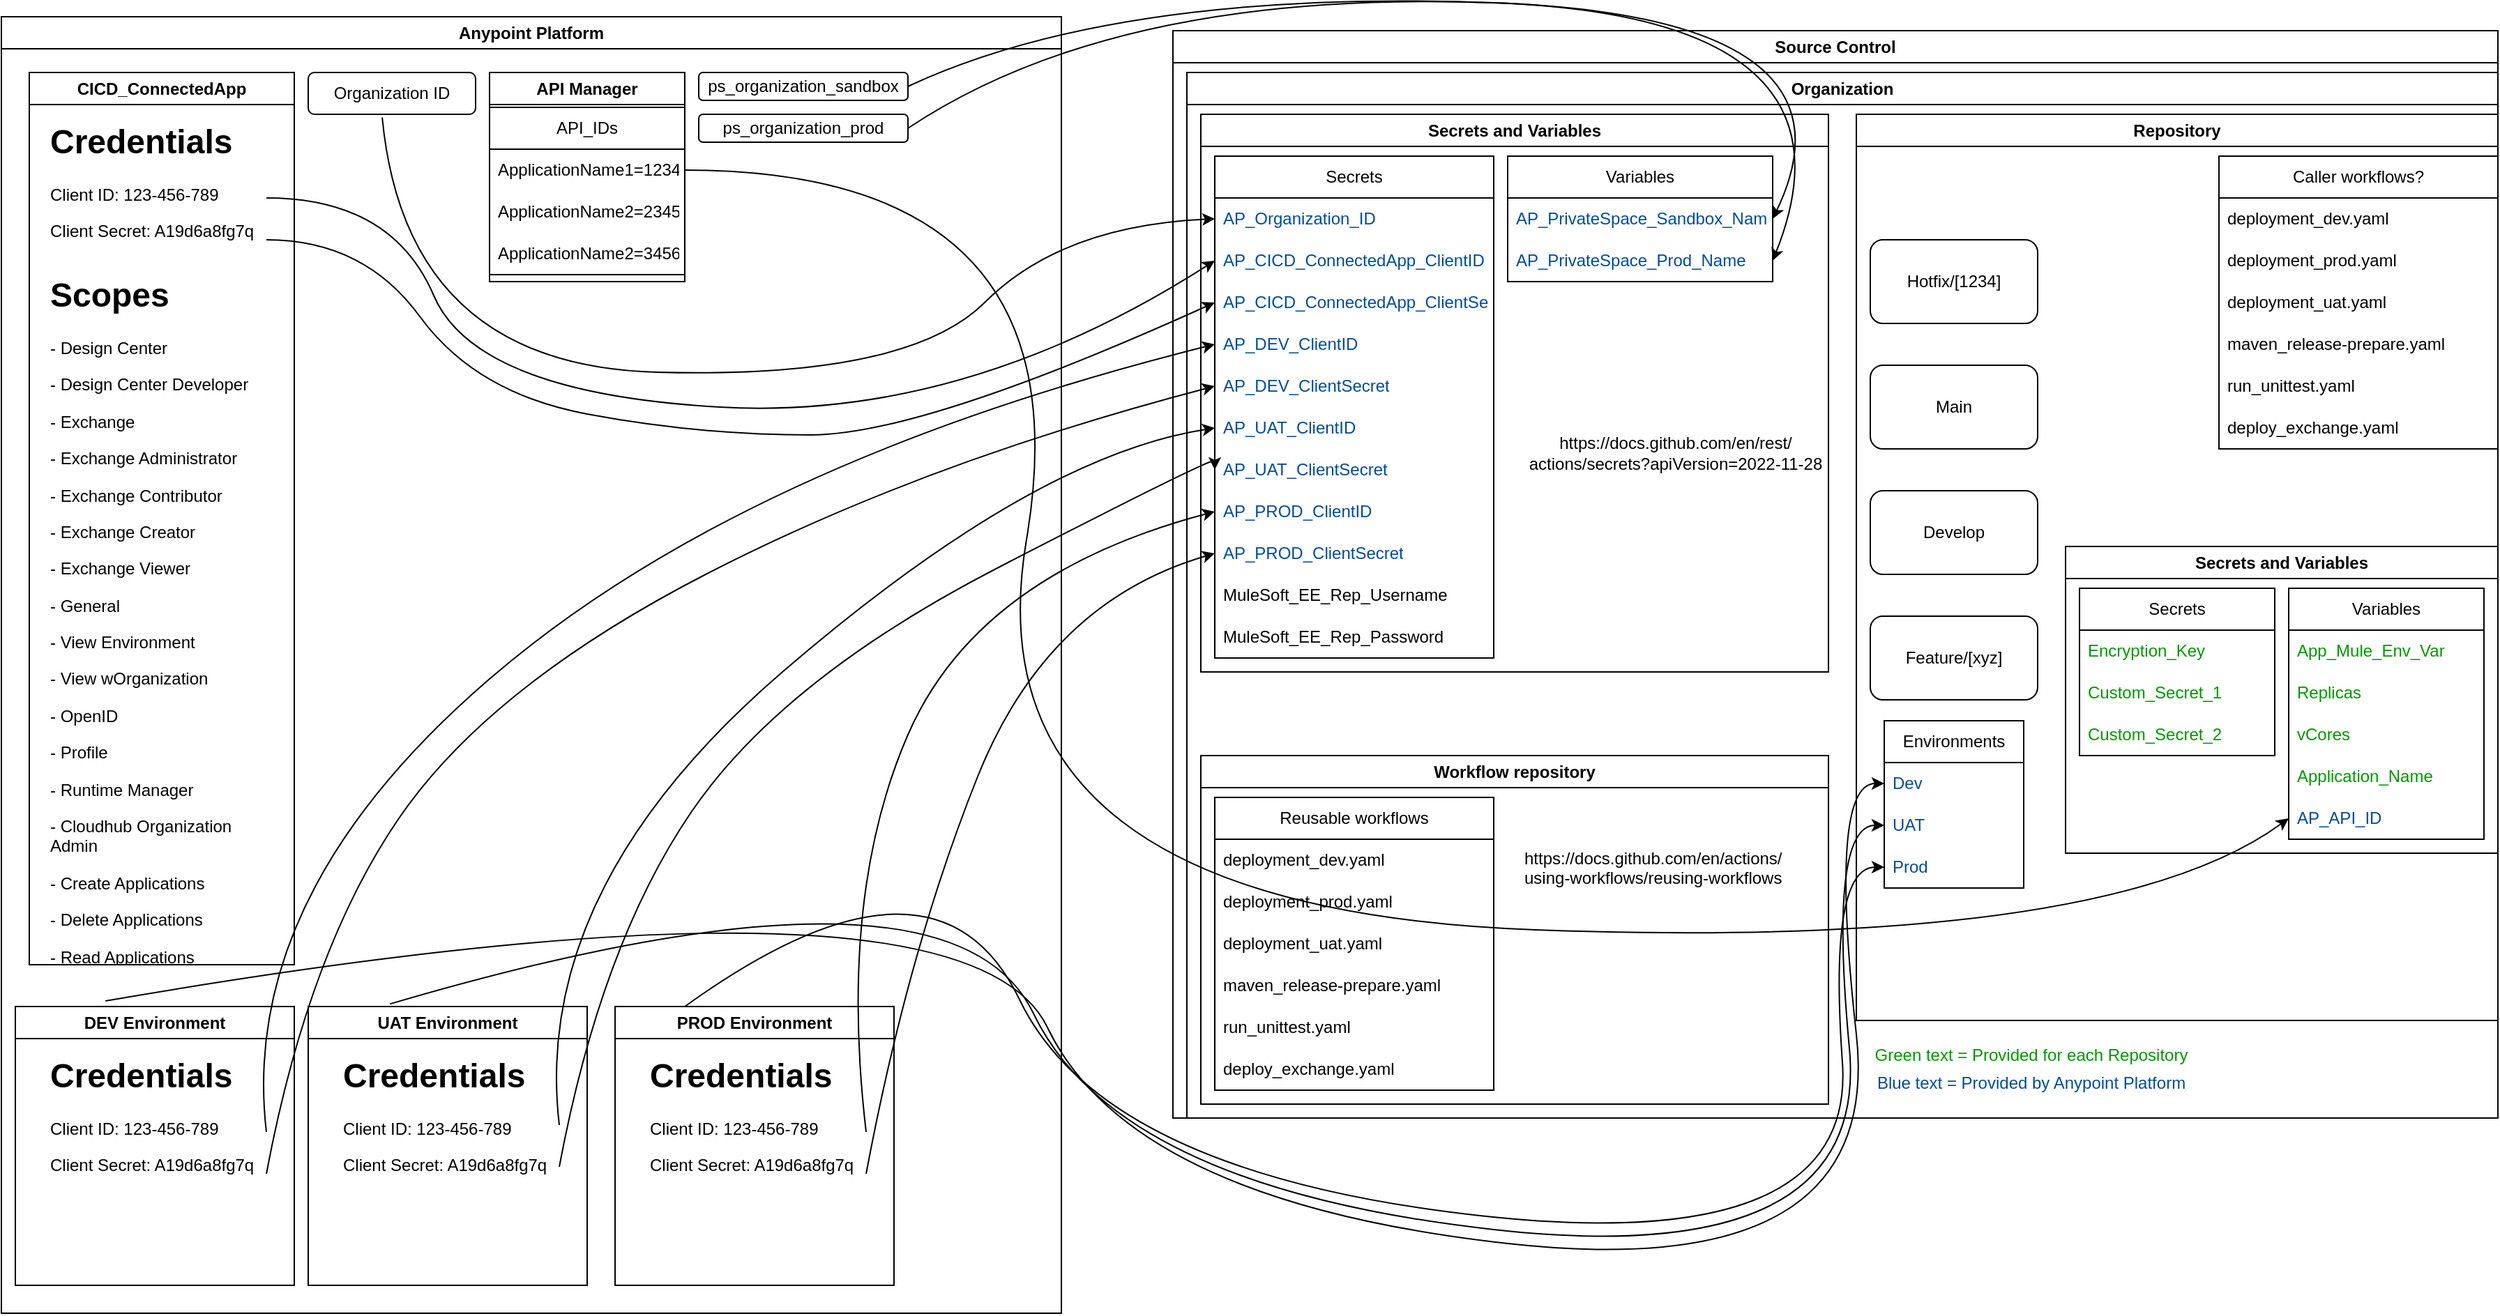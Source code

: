 <mxfile version="21.6.5" type="device">
  <diagram name="Page-1" id="KcvaqceAmyFRrwMdn_xZ">
    <mxGraphModel dx="2789" dy="1126" grid="1" gridSize="10" guides="1" tooltips="1" connect="1" arrows="1" fold="1" page="1" pageScale="1" pageWidth="827" pageHeight="1169" math="0" shadow="0">
      <root>
        <mxCell id="0" />
        <mxCell id="1" parent="0" />
        <mxCell id="WlsqMzOY9wFAaWYgSssA-2" value="Anypoint Platform" style="swimlane;whiteSpace=wrap;html=1;" parent="1" vertex="1">
          <mxGeometry x="-800" y="20" width="760" height="930" as="geometry">
            <mxRectangle x="10" y="10" width="140" height="30" as="alternateBounds" />
          </mxGeometry>
        </mxCell>
        <mxCell id="WlsqMzOY9wFAaWYgSssA-3" value="CICD_ConnectedApp" style="swimlane;whiteSpace=wrap;html=1;" parent="WlsqMzOY9wFAaWYgSssA-2" vertex="1">
          <mxGeometry x="20" y="40" width="190" height="640" as="geometry">
            <mxRectangle x="20" y="40" width="160" height="30" as="alternateBounds" />
          </mxGeometry>
        </mxCell>
        <mxCell id="WlsqMzOY9wFAaWYgSssA-20" value="&lt;h1&gt;Scopes&lt;/h1&gt;&lt;p&gt;- Design Center&lt;/p&gt;&lt;p&gt;- Design Center Developer&lt;/p&gt;&lt;p&gt;- Exchange&lt;/p&gt;&lt;p&gt;- Exchange Administrator&lt;/p&gt;&lt;p&gt;- Exchange Contributor&lt;/p&gt;&lt;p&gt;- Exchange Creator&lt;/p&gt;&lt;p&gt;- Exchange Viewer&lt;/p&gt;&lt;p&gt;- General&lt;/p&gt;&lt;p&gt;- View Environment&lt;/p&gt;&lt;p&gt;- View wOrganization&lt;/p&gt;&lt;p&gt;- OpenID&lt;/p&gt;&lt;p&gt;- Profile&lt;/p&gt;&lt;p&gt;- Runtime Manager&lt;/p&gt;&lt;p&gt;- Cloudhub Organization Admin&lt;/p&gt;&lt;p&gt;- Create Applications&lt;/p&gt;&lt;p&gt;- Delete Applications&lt;/p&gt;&lt;p&gt;- Read Applications&lt;/p&gt;" style="text;html=1;strokeColor=none;fillColor=none;spacing=5;spacingTop=-20;whiteSpace=wrap;overflow=hidden;rounded=0;" parent="WlsqMzOY9wFAaWYgSssA-3" vertex="1">
          <mxGeometry x="10" y="140" width="160" height="500" as="geometry" />
        </mxCell>
        <mxCell id="WlsqMzOY9wFAaWYgSssA-101" value="&lt;h1&gt;Credentials&lt;/h1&gt;&lt;p&gt;Client ID: 123-456-789&lt;/p&gt;&lt;p&gt;Client Secret: A19d6a8fg7q&lt;/p&gt;" style="text;html=1;strokeColor=none;fillColor=none;spacing=5;spacingTop=-20;whiteSpace=wrap;overflow=hidden;rounded=0;" parent="WlsqMzOY9wFAaWYgSssA-3" vertex="1">
          <mxGeometry x="10" y="30" width="160" height="120" as="geometry" />
        </mxCell>
        <mxCell id="WlsqMzOY9wFAaWYgSssA-21" value="Organization ID" style="rounded=1;whiteSpace=wrap;html=1;" parent="WlsqMzOY9wFAaWYgSssA-2" vertex="1">
          <mxGeometry x="220" y="40" width="120" height="30" as="geometry" />
        </mxCell>
        <mxCell id="WlsqMzOY9wFAaWYgSssA-94" value="API Manager" style="swimlane;whiteSpace=wrap;html=1;" parent="WlsqMzOY9wFAaWYgSssA-2" vertex="1">
          <mxGeometry x="350" y="40" width="140" height="150" as="geometry" />
        </mxCell>
        <mxCell id="WlsqMzOY9wFAaWYgSssA-95" value="API_IDs" style="swimlane;fontStyle=0;childLayout=stackLayout;horizontal=1;startSize=30;horizontalStack=0;resizeParent=1;resizeParentMax=0;resizeLast=0;collapsible=1;marginBottom=0;whiteSpace=wrap;html=1;" parent="WlsqMzOY9wFAaWYgSssA-94" vertex="1">
          <mxGeometry y="25" width="140" height="120" as="geometry" />
        </mxCell>
        <mxCell id="WlsqMzOY9wFAaWYgSssA-96" value="ApplicationName1=1234" style="text;strokeColor=none;fillColor=none;align=left;verticalAlign=middle;spacingLeft=4;spacingRight=4;overflow=hidden;points=[[0,0.5],[1,0.5]];portConstraint=eastwest;rotatable=0;whiteSpace=wrap;html=1;" parent="WlsqMzOY9wFAaWYgSssA-95" vertex="1">
          <mxGeometry y="30" width="140" height="30" as="geometry" />
        </mxCell>
        <mxCell id="WlsqMzOY9wFAaWYgSssA-97" value="ApplicationName2=2345" style="text;strokeColor=none;fillColor=none;align=left;verticalAlign=middle;spacingLeft=4;spacingRight=4;overflow=hidden;points=[[0,0.5],[1,0.5]];portConstraint=eastwest;rotatable=0;whiteSpace=wrap;html=1;" parent="WlsqMzOY9wFAaWYgSssA-95" vertex="1">
          <mxGeometry y="60" width="140" height="30" as="geometry" />
        </mxCell>
        <mxCell id="WlsqMzOY9wFAaWYgSssA-98" value="ApplicationName2=3456" style="text;strokeColor=none;fillColor=none;align=left;verticalAlign=middle;spacingLeft=4;spacingRight=4;overflow=hidden;points=[[0,0.5],[1,0.5]];portConstraint=eastwest;rotatable=0;whiteSpace=wrap;html=1;" parent="WlsqMzOY9wFAaWYgSssA-95" vertex="1">
          <mxGeometry y="90" width="140" height="30" as="geometry" />
        </mxCell>
        <mxCell id="WlsqMzOY9wFAaWYgSssA-106" value="UAT Environment" style="swimlane;whiteSpace=wrap;html=1;" parent="WlsqMzOY9wFAaWYgSssA-2" vertex="1">
          <mxGeometry x="220" y="710" width="200" height="200" as="geometry" />
        </mxCell>
        <mxCell id="WlsqMzOY9wFAaWYgSssA-109" value="&lt;h1&gt;Credentials&lt;/h1&gt;&lt;p&gt;Client ID: 123-456-789&lt;/p&gt;&lt;p&gt;Client Secret: A19d6a8fg7q&lt;/p&gt;" style="text;html=1;strokeColor=none;fillColor=none;spacing=5;spacingTop=-20;whiteSpace=wrap;overflow=hidden;rounded=0;" parent="WlsqMzOY9wFAaWYgSssA-106" vertex="1">
          <mxGeometry x="20" y="30" width="160" height="120" as="geometry" />
        </mxCell>
        <mxCell id="WlsqMzOY9wFAaWYgSssA-107" value="DEV Environment" style="swimlane;whiteSpace=wrap;html=1;" parent="WlsqMzOY9wFAaWYgSssA-2" vertex="1">
          <mxGeometry x="10" y="710" width="200" height="200" as="geometry" />
        </mxCell>
        <mxCell id="WlsqMzOY9wFAaWYgSssA-108" value="&lt;h1&gt;Credentials&lt;/h1&gt;&lt;p&gt;Client ID: 123-456-789&lt;/p&gt;&lt;p&gt;Client Secret: A19d6a8fg7q&lt;/p&gt;" style="text;html=1;strokeColor=none;fillColor=none;spacing=5;spacingTop=-20;whiteSpace=wrap;overflow=hidden;rounded=0;" parent="WlsqMzOY9wFAaWYgSssA-107" vertex="1">
          <mxGeometry x="20" y="30" width="160" height="120" as="geometry" />
        </mxCell>
        <mxCell id="WlsqMzOY9wFAaWYgSssA-105" value="PROD Environment" style="swimlane;whiteSpace=wrap;html=1;" parent="WlsqMzOY9wFAaWYgSssA-2" vertex="1">
          <mxGeometry x="440" y="710" width="200" height="200" as="geometry" />
        </mxCell>
        <mxCell id="WlsqMzOY9wFAaWYgSssA-110" value="&lt;h1&gt;Credentials&lt;/h1&gt;&lt;p&gt;Client ID: 123-456-789&lt;/p&gt;&lt;p&gt;Client Secret: A19d6a8fg7q&lt;/p&gt;" style="text;html=1;strokeColor=none;fillColor=none;spacing=5;spacingTop=-20;whiteSpace=wrap;overflow=hidden;rounded=0;" parent="WlsqMzOY9wFAaWYgSssA-105" vertex="1">
          <mxGeometry x="20" y="30" width="160" height="120" as="geometry" />
        </mxCell>
        <mxCell id="WlsqMzOY9wFAaWYgSssA-113" value="" style="curved=1;endArrow=classic;html=1;rounded=0;exitX=1;exitY=0.5;exitDx=0;exitDy=0;entryX=0;entryY=0.5;entryDx=0;entryDy=0;" parent="WlsqMzOY9wFAaWYgSssA-2" target="WlsqMzOY9wFAaWYgSssA-33" edge="1">
          <mxGeometry width="50" height="50" relative="1" as="geometry">
            <mxPoint x="400" y="795" as="sourcePoint" />
            <mxPoint x="1070" y="240" as="targetPoint" />
            <Array as="points">
              <mxPoint x="380" y="625" />
              <mxPoint x="740" y="315" />
            </Array>
          </mxGeometry>
        </mxCell>
        <mxCell id="WlsqMzOY9wFAaWYgSssA-114" value="" style="curved=1;endArrow=classic;html=1;rounded=0;exitX=1;exitY=0.75;exitDx=0;exitDy=0;entryX=0;entryY=0.5;entryDx=0;entryDy=0;" parent="WlsqMzOY9wFAaWYgSssA-2" target="WlsqMzOY9wFAaWYgSssA-36" edge="1">
          <mxGeometry width="50" height="50" relative="1" as="geometry">
            <mxPoint x="400" y="825" as="sourcePoint" />
            <mxPoint x="1080" y="260" as="targetPoint" />
            <Array as="points">
              <mxPoint x="430" y="665" />
              <mxPoint x="560" y="475" />
              <mxPoint x="870" y="315" />
            </Array>
          </mxGeometry>
        </mxCell>
        <mxCell id="WlsqMzOY9wFAaWYgSssA-117" value="ps_organization_sandbox" style="rounded=1;whiteSpace=wrap;html=1;" parent="WlsqMzOY9wFAaWYgSssA-2" vertex="1">
          <mxGeometry x="500" y="40" width="150" height="20" as="geometry" />
        </mxCell>
        <mxCell id="WlsqMzOY9wFAaWYgSssA-118" value="ps_organization_prod" style="rounded=1;whiteSpace=wrap;html=1;" parent="WlsqMzOY9wFAaWYgSssA-2" vertex="1">
          <mxGeometry x="500" y="70" width="150" height="20" as="geometry" />
        </mxCell>
        <mxCell id="WlsqMzOY9wFAaWYgSssA-22" value="Source Control" style="swimlane;whiteSpace=wrap;html=1;" parent="1" vertex="1">
          <mxGeometry x="40" y="30" width="950" height="780" as="geometry">
            <mxRectangle x="90" y="550" width="100" height="30" as="alternateBounds" />
          </mxGeometry>
        </mxCell>
        <mxCell id="WlsqMzOY9wFAaWYgSssA-26" value="Organization" style="swimlane;whiteSpace=wrap;html=1;" parent="WlsqMzOY9wFAaWYgSssA-22" vertex="1">
          <mxGeometry x="10" y="30" width="940" height="750" as="geometry">
            <mxRectangle x="320" y="120" width="110" height="30" as="alternateBounds" />
          </mxGeometry>
        </mxCell>
        <mxCell id="WlsqMzOY9wFAaWYgSssA-27" value="Secrets and Variables" style="swimlane;whiteSpace=wrap;html=1;" parent="WlsqMzOY9wFAaWYgSssA-26" vertex="1">
          <mxGeometry x="10" y="30" width="450" height="400" as="geometry">
            <mxRectangle x="10" y="30" width="160" height="30" as="alternateBounds" />
          </mxGeometry>
        </mxCell>
        <mxCell id="WlsqMzOY9wFAaWYgSssA-28" value="Secrets" style="swimlane;fontStyle=0;childLayout=stackLayout;horizontal=1;startSize=30;horizontalStack=0;resizeParent=1;resizeParentMax=0;resizeLast=0;collapsible=1;marginBottom=0;whiteSpace=wrap;html=1;" parent="WlsqMzOY9wFAaWYgSssA-27" vertex="1">
          <mxGeometry x="10" y="30" width="200" height="360" as="geometry">
            <mxRectangle x="10" y="30" width="80" height="30" as="alternateBounds" />
          </mxGeometry>
        </mxCell>
        <mxCell id="WlsqMzOY9wFAaWYgSssA-29" value="AP_Organization_ID" style="text;strokeColor=none;fillColor=none;align=left;verticalAlign=middle;spacingLeft=4;spacingRight=4;overflow=hidden;points=[[0,0.5],[1,0.5]];portConstraint=eastwest;rotatable=0;whiteSpace=wrap;html=1;fontColor=#004C99;" parent="WlsqMzOY9wFAaWYgSssA-28" vertex="1">
          <mxGeometry y="30" width="200" height="30" as="geometry" />
        </mxCell>
        <mxCell id="WlsqMzOY9wFAaWYgSssA-30" value="AP_CICD_ConnectedApp_ClientID" style="text;strokeColor=none;fillColor=none;align=left;verticalAlign=middle;spacingLeft=4;spacingRight=4;overflow=hidden;points=[[0,0.5],[1,0.5]];portConstraint=eastwest;rotatable=0;whiteSpace=wrap;html=1;fontColor=#004C99;" parent="WlsqMzOY9wFAaWYgSssA-28" vertex="1">
          <mxGeometry y="60" width="200" height="30" as="geometry" />
        </mxCell>
        <mxCell id="WlsqMzOY9wFAaWYgSssA-31" value="AP_CICD_ConnectedApp_ClientSecret" style="text;strokeColor=none;fillColor=none;align=left;verticalAlign=middle;spacingLeft=4;spacingRight=4;overflow=hidden;points=[[0,0.5],[1,0.5]];portConstraint=eastwest;rotatable=0;whiteSpace=wrap;html=1;fontColor=#004C99;" parent="WlsqMzOY9wFAaWYgSssA-28" vertex="1">
          <mxGeometry y="90" width="200" height="30" as="geometry" />
        </mxCell>
        <mxCell id="WlsqMzOY9wFAaWYgSssA-32" value="AP_DEV_ClientID" style="text;strokeColor=none;fillColor=none;align=left;verticalAlign=middle;spacingLeft=4;spacingRight=4;overflow=hidden;points=[[0,0.5],[1,0.5]];portConstraint=eastwest;rotatable=0;whiteSpace=wrap;html=1;fontColor=#004C99;" parent="WlsqMzOY9wFAaWYgSssA-28" vertex="1">
          <mxGeometry y="120" width="200" height="30" as="geometry" />
        </mxCell>
        <mxCell id="WlsqMzOY9wFAaWYgSssA-37" value="AP_DEV_ClientSecret" style="text;strokeColor=none;fillColor=none;align=left;verticalAlign=middle;spacingLeft=4;spacingRight=4;overflow=hidden;points=[[0,0.5],[1,0.5]];portConstraint=eastwest;rotatable=0;whiteSpace=wrap;html=1;fontColor=#004C99;" parent="WlsqMzOY9wFAaWYgSssA-28" vertex="1">
          <mxGeometry y="150" width="200" height="30" as="geometry" />
        </mxCell>
        <mxCell id="WlsqMzOY9wFAaWYgSssA-33" value="AP_UAT_ClientID" style="text;strokeColor=none;fillColor=none;align=left;verticalAlign=middle;spacingLeft=4;spacingRight=4;overflow=hidden;points=[[0,0.5],[1,0.5]];portConstraint=eastwest;rotatable=0;whiteSpace=wrap;html=1;fontColor=#004C99;" parent="WlsqMzOY9wFAaWYgSssA-28" vertex="1">
          <mxGeometry y="180" width="200" height="30" as="geometry" />
        </mxCell>
        <mxCell id="WlsqMzOY9wFAaWYgSssA-36" value="AP_UAT_ClientSecret" style="text;strokeColor=none;fillColor=none;align=left;verticalAlign=middle;spacingLeft=4;spacingRight=4;overflow=hidden;points=[[0,0.5],[1,0.5]];portConstraint=eastwest;rotatable=0;whiteSpace=wrap;html=1;fontColor=#004C99;" parent="WlsqMzOY9wFAaWYgSssA-28" vertex="1">
          <mxGeometry y="210" width="200" height="30" as="geometry" />
        </mxCell>
        <mxCell id="WlsqMzOY9wFAaWYgSssA-34" value="AP_PROD_ClientID" style="text;strokeColor=none;fillColor=none;align=left;verticalAlign=middle;spacingLeft=4;spacingRight=4;overflow=hidden;points=[[0,0.5],[1,0.5]];portConstraint=eastwest;rotatable=0;whiteSpace=wrap;html=1;fontColor=#004C99;" parent="WlsqMzOY9wFAaWYgSssA-28" vertex="1">
          <mxGeometry y="240" width="200" height="30" as="geometry" />
        </mxCell>
        <mxCell id="WlsqMzOY9wFAaWYgSssA-35" value="AP_PROD_ClientSecret" style="text;strokeColor=none;fillColor=none;align=left;verticalAlign=middle;spacingLeft=4;spacingRight=4;overflow=hidden;points=[[0,0.5],[1,0.5]];portConstraint=eastwest;rotatable=0;whiteSpace=wrap;html=1;fontColor=#004C99;" parent="WlsqMzOY9wFAaWYgSssA-28" vertex="1">
          <mxGeometry y="270" width="200" height="30" as="geometry" />
        </mxCell>
        <mxCell id="f1pE22XIs8Pt3IvtdLca-1" value="MuleSoft_EE_Rep_Username" style="text;strokeColor=none;fillColor=none;align=left;verticalAlign=middle;spacingLeft=4;spacingRight=4;overflow=hidden;points=[[0,0.5],[1,0.5]];portConstraint=eastwest;rotatable=0;whiteSpace=wrap;html=1;" parent="WlsqMzOY9wFAaWYgSssA-28" vertex="1">
          <mxGeometry y="300" width="200" height="30" as="geometry" />
        </mxCell>
        <mxCell id="f1pE22XIs8Pt3IvtdLca-2" value="MuleSoft_EE_Rep_Password" style="text;strokeColor=none;fillColor=none;align=left;verticalAlign=middle;spacingLeft=4;spacingRight=4;overflow=hidden;points=[[0,0.5],[1,0.5]];portConstraint=eastwest;rotatable=0;whiteSpace=wrap;html=1;" parent="WlsqMzOY9wFAaWYgSssA-28" vertex="1">
          <mxGeometry y="330" width="200" height="30" as="geometry" />
        </mxCell>
        <mxCell id="WlsqMzOY9wFAaWYgSssA-52" value="Variables" style="swimlane;fontStyle=0;childLayout=stackLayout;horizontal=1;startSize=30;horizontalStack=0;resizeParent=1;resizeParentMax=0;resizeLast=0;collapsible=1;marginBottom=0;whiteSpace=wrap;html=1;" parent="WlsqMzOY9wFAaWYgSssA-27" vertex="1">
          <mxGeometry x="220" y="30" width="190" height="90" as="geometry" />
        </mxCell>
        <mxCell id="WlsqMzOY9wFAaWYgSssA-53" value="AP_PrivateSpace_Sandbox_Name" style="text;strokeColor=none;fillColor=none;align=left;verticalAlign=middle;spacingLeft=4;spacingRight=4;overflow=hidden;points=[[0,0.5],[1,0.5]];portConstraint=eastwest;rotatable=0;whiteSpace=wrap;html=1;fontColor=#004C99;" parent="WlsqMzOY9wFAaWYgSssA-52" vertex="1">
          <mxGeometry y="30" width="190" height="30" as="geometry" />
        </mxCell>
        <mxCell id="WlsqMzOY9wFAaWYgSssA-54" value="AP_PrivateSpace_Prod_Name" style="text;strokeColor=none;fillColor=none;align=left;verticalAlign=middle;spacingLeft=4;spacingRight=4;overflow=hidden;points=[[0,0.5],[1,0.5]];portConstraint=eastwest;rotatable=0;whiteSpace=wrap;html=1;fontColor=#004C99;" parent="WlsqMzOY9wFAaWYgSssA-52" vertex="1">
          <mxGeometry y="60" width="190" height="30" as="geometry" />
        </mxCell>
        <mxCell id="WlsqMzOY9wFAaWYgSssA-39" value="Repository" style="swimlane;whiteSpace=wrap;html=1;" parent="WlsqMzOY9wFAaWYgSssA-26" vertex="1">
          <mxGeometry x="480" y="30" width="460" height="650" as="geometry">
            <mxRectangle x="480" y="30" width="150" height="30" as="alternateBounds" />
          </mxGeometry>
        </mxCell>
        <mxCell id="WlsqMzOY9wFAaWYgSssA-24" value="Main" style="rounded=1;whiteSpace=wrap;html=1;" parent="WlsqMzOY9wFAaWYgSssA-39" vertex="1">
          <mxGeometry x="10" y="180" width="120" height="60" as="geometry" />
        </mxCell>
        <mxCell id="WlsqMzOY9wFAaWYgSssA-25" value="Develop" style="rounded=1;whiteSpace=wrap;html=1;" parent="WlsqMzOY9wFAaWYgSssA-39" vertex="1">
          <mxGeometry x="10" y="270" width="120" height="60" as="geometry" />
        </mxCell>
        <mxCell id="WlsqMzOY9wFAaWYgSssA-23" value="Feature/[xyz]" style="rounded=1;whiteSpace=wrap;html=1;" parent="WlsqMzOY9wFAaWYgSssA-39" vertex="1">
          <mxGeometry x="10" y="360" width="120" height="60" as="geometry" />
        </mxCell>
        <mxCell id="WlsqMzOY9wFAaWYgSssA-40" value="Secrets and Variables" style="swimlane;whiteSpace=wrap;html=1;" parent="WlsqMzOY9wFAaWYgSssA-39" vertex="1">
          <mxGeometry x="150" y="310" width="310" height="220" as="geometry">
            <mxRectangle x="150" y="310" width="160" height="30" as="alternateBounds" />
          </mxGeometry>
        </mxCell>
        <mxCell id="WlsqMzOY9wFAaWYgSssA-47" value="Secrets" style="swimlane;fontStyle=0;childLayout=stackLayout;horizontal=1;startSize=30;horizontalStack=0;resizeParent=1;resizeParentMax=0;resizeLast=0;collapsible=1;marginBottom=0;whiteSpace=wrap;html=1;" parent="WlsqMzOY9wFAaWYgSssA-40" vertex="1">
          <mxGeometry x="10" y="30" width="140" height="120" as="geometry" />
        </mxCell>
        <mxCell id="WlsqMzOY9wFAaWYgSssA-48" value="Encryption_Key" style="text;strokeColor=none;fillColor=none;align=left;verticalAlign=middle;spacingLeft=4;spacingRight=4;overflow=hidden;points=[[0,0.5],[1,0.5]];portConstraint=eastwest;rotatable=0;whiteSpace=wrap;html=1;fontColor=#009900;" parent="WlsqMzOY9wFAaWYgSssA-47" vertex="1">
          <mxGeometry y="30" width="140" height="30" as="geometry" />
        </mxCell>
        <mxCell id="WlsqMzOY9wFAaWYgSssA-90" value="Custom_Secret_1" style="text;strokeColor=none;fillColor=none;align=left;verticalAlign=middle;spacingLeft=4;spacingRight=4;overflow=hidden;points=[[0,0.5],[1,0.5]];portConstraint=eastwest;rotatable=0;whiteSpace=wrap;html=1;fontColor=#009900;" parent="WlsqMzOY9wFAaWYgSssA-47" vertex="1">
          <mxGeometry y="60" width="140" height="30" as="geometry" />
        </mxCell>
        <mxCell id="WlsqMzOY9wFAaWYgSssA-91" value="&lt;font color=&quot;#009900&quot;&gt;Custom_Secret_2&lt;/font&gt;" style="text;strokeColor=none;fillColor=none;align=left;verticalAlign=middle;spacingLeft=4;spacingRight=4;overflow=hidden;points=[[0,0.5],[1,0.5]];portConstraint=eastwest;rotatable=0;whiteSpace=wrap;html=1;" parent="WlsqMzOY9wFAaWYgSssA-47" vertex="1">
          <mxGeometry y="90" width="140" height="30" as="geometry" />
        </mxCell>
        <mxCell id="WlsqMzOY9wFAaWYgSssA-56" value="Variables" style="swimlane;fontStyle=0;childLayout=stackLayout;horizontal=1;startSize=30;horizontalStack=0;resizeParent=1;resizeParentMax=0;resizeLast=0;collapsible=1;marginBottom=0;whiteSpace=wrap;html=1;" parent="WlsqMzOY9wFAaWYgSssA-40" vertex="1">
          <mxGeometry x="160" y="30" width="140" height="180" as="geometry" />
        </mxCell>
        <mxCell id="hSwmIFWzSkDaHYj3NJwP-5" value="App_Mule_Env_Var" style="text;strokeColor=none;fillColor=none;align=left;verticalAlign=middle;spacingLeft=4;spacingRight=4;overflow=hidden;points=[[0,0.5],[1,0.5]];portConstraint=eastwest;rotatable=0;whiteSpace=wrap;html=1;fontColor=#009900;" vertex="1" parent="WlsqMzOY9wFAaWYgSssA-56">
          <mxGeometry y="30" width="140" height="30" as="geometry" />
        </mxCell>
        <mxCell id="WlsqMzOY9wFAaWYgSssA-58" value="Replicas" style="text;strokeColor=none;fillColor=none;align=left;verticalAlign=middle;spacingLeft=4;spacingRight=4;overflow=hidden;points=[[0,0.5],[1,0.5]];portConstraint=eastwest;rotatable=0;whiteSpace=wrap;html=1;fontColor=#009900;" parent="WlsqMzOY9wFAaWYgSssA-56" vertex="1">
          <mxGeometry y="60" width="140" height="30" as="geometry" />
        </mxCell>
        <mxCell id="WlsqMzOY9wFAaWYgSssA-59" value="&lt;font color=&quot;#009900&quot;&gt;vCores&lt;/font&gt;" style="text;strokeColor=none;fillColor=none;align=left;verticalAlign=middle;spacingLeft=4;spacingRight=4;overflow=hidden;points=[[0,0.5],[1,0.5]];portConstraint=eastwest;rotatable=0;whiteSpace=wrap;html=1;" parent="WlsqMzOY9wFAaWYgSssA-56" vertex="1">
          <mxGeometry y="90" width="140" height="30" as="geometry" />
        </mxCell>
        <mxCell id="WlsqMzOY9wFAaWYgSssA-57" value="Application_Name" style="text;strokeColor=none;fillColor=none;align=left;verticalAlign=middle;spacingLeft=4;spacingRight=4;overflow=hidden;points=[[0,0.5],[1,0.5]];portConstraint=eastwest;rotatable=0;whiteSpace=wrap;html=1;fontColor=#009900;" parent="WlsqMzOY9wFAaWYgSssA-56" vertex="1">
          <mxGeometry y="120" width="140" height="30" as="geometry" />
        </mxCell>
        <mxCell id="WlsqMzOY9wFAaWYgSssA-89" value="AP_API_ID" style="text;strokeColor=none;fillColor=none;align=left;verticalAlign=middle;spacingLeft=4;spacingRight=4;overflow=hidden;points=[[0,0.5],[1,0.5]];portConstraint=eastwest;rotatable=0;whiteSpace=wrap;html=1;fontColor=#004C99;" parent="WlsqMzOY9wFAaWYgSssA-56" vertex="1">
          <mxGeometry y="150" width="140" height="30" as="geometry" />
        </mxCell>
        <mxCell id="WlsqMzOY9wFAaWYgSssA-88" value="Hotfix/[1234]" style="rounded=1;whiteSpace=wrap;html=1;" parent="WlsqMzOY9wFAaWYgSssA-39" vertex="1">
          <mxGeometry x="10" y="90" width="120" height="60" as="geometry" />
        </mxCell>
        <mxCell id="WlsqMzOY9wFAaWYgSssA-132" value="Caller workflows?" style="swimlane;fontStyle=0;childLayout=stackLayout;horizontal=1;startSize=30;horizontalStack=0;resizeParent=1;resizeParentMax=0;resizeLast=0;collapsible=1;marginBottom=0;whiteSpace=wrap;html=1;" parent="WlsqMzOY9wFAaWYgSssA-39" vertex="1">
          <mxGeometry x="260" y="30" width="200" height="210" as="geometry" />
        </mxCell>
        <mxCell id="WlsqMzOY9wFAaWYgSssA-133" value="deployment_dev.yaml" style="text;strokeColor=none;fillColor=none;align=left;verticalAlign=middle;spacingLeft=4;spacingRight=4;overflow=hidden;points=[[0,0.5],[1,0.5]];portConstraint=eastwest;rotatable=0;whiteSpace=wrap;html=1;" parent="WlsqMzOY9wFAaWYgSssA-132" vertex="1">
          <mxGeometry y="30" width="200" height="30" as="geometry" />
        </mxCell>
        <mxCell id="WlsqMzOY9wFAaWYgSssA-134" value="deployment_prod.yaml" style="text;strokeColor=none;fillColor=none;align=left;verticalAlign=middle;spacingLeft=4;spacingRight=4;overflow=hidden;points=[[0,0.5],[1,0.5]];portConstraint=eastwest;rotatable=0;whiteSpace=wrap;html=1;" parent="WlsqMzOY9wFAaWYgSssA-132" vertex="1">
          <mxGeometry y="60" width="200" height="30" as="geometry" />
        </mxCell>
        <mxCell id="WlsqMzOY9wFAaWYgSssA-135" value="deployment_uat.yaml" style="text;strokeColor=none;fillColor=none;align=left;verticalAlign=middle;spacingLeft=4;spacingRight=4;overflow=hidden;points=[[0,0.5],[1,0.5]];portConstraint=eastwest;rotatable=0;whiteSpace=wrap;html=1;" parent="WlsqMzOY9wFAaWYgSssA-132" vertex="1">
          <mxGeometry y="90" width="200" height="30" as="geometry" />
        </mxCell>
        <mxCell id="WlsqMzOY9wFAaWYgSssA-136" value="maven_release-prepare.yaml" style="text;strokeColor=none;fillColor=none;align=left;verticalAlign=middle;spacingLeft=4;spacingRight=4;overflow=hidden;points=[[0,0.5],[1,0.5]];portConstraint=eastwest;rotatable=0;whiteSpace=wrap;html=1;" parent="WlsqMzOY9wFAaWYgSssA-132" vertex="1">
          <mxGeometry y="120" width="200" height="30" as="geometry" />
        </mxCell>
        <mxCell id="WlsqMzOY9wFAaWYgSssA-137" value="run_unittest.yaml" style="text;strokeColor=none;fillColor=none;align=left;verticalAlign=middle;spacingLeft=4;spacingRight=4;overflow=hidden;points=[[0,0.5],[1,0.5]];portConstraint=eastwest;rotatable=0;whiteSpace=wrap;html=1;" parent="WlsqMzOY9wFAaWYgSssA-132" vertex="1">
          <mxGeometry y="150" width="200" height="30" as="geometry" />
        </mxCell>
        <mxCell id="WlsqMzOY9wFAaWYgSssA-138" value="deploy_exchange.yaml" style="text;strokeColor=none;fillColor=none;align=left;verticalAlign=middle;spacingLeft=4;spacingRight=4;overflow=hidden;points=[[0,0.5],[1,0.5]];portConstraint=eastwest;rotatable=0;whiteSpace=wrap;html=1;" parent="WlsqMzOY9wFAaWYgSssA-132" vertex="1">
          <mxGeometry y="180" width="200" height="30" as="geometry" />
        </mxCell>
        <mxCell id="hSwmIFWzSkDaHYj3NJwP-1" value="Environments" style="swimlane;fontStyle=0;childLayout=stackLayout;horizontal=1;startSize=30;horizontalStack=0;resizeParent=1;resizeParentMax=0;resizeLast=0;collapsible=1;marginBottom=0;whiteSpace=wrap;html=1;" vertex="1" parent="WlsqMzOY9wFAaWYgSssA-39">
          <mxGeometry x="20" y="435" width="100" height="120" as="geometry" />
        </mxCell>
        <mxCell id="hSwmIFWzSkDaHYj3NJwP-2" value="Dev" style="text;strokeColor=none;fillColor=none;align=left;verticalAlign=middle;spacingLeft=4;spacingRight=4;overflow=hidden;points=[[0,0.5],[1,0.5]];portConstraint=eastwest;rotatable=0;whiteSpace=wrap;html=1;fontColor=#004C99;" vertex="1" parent="hSwmIFWzSkDaHYj3NJwP-1">
          <mxGeometry y="30" width="100" height="30" as="geometry" />
        </mxCell>
        <mxCell id="hSwmIFWzSkDaHYj3NJwP-3" value="UAT" style="text;strokeColor=none;fillColor=none;align=left;verticalAlign=middle;spacingLeft=4;spacingRight=4;overflow=hidden;points=[[0,0.5],[1,0.5]];portConstraint=eastwest;rotatable=0;whiteSpace=wrap;html=1;fontColor=#0c4c99;" vertex="1" parent="hSwmIFWzSkDaHYj3NJwP-1">
          <mxGeometry y="60" width="100" height="30" as="geometry" />
        </mxCell>
        <mxCell id="hSwmIFWzSkDaHYj3NJwP-4" value="&lt;font&gt;Prod&lt;/font&gt;" style="text;strokeColor=none;fillColor=none;align=left;verticalAlign=middle;spacingLeft=4;spacingRight=4;overflow=hidden;points=[[0,0.5],[1,0.5]];portConstraint=eastwest;rotatable=0;whiteSpace=wrap;html=1;fontColor=#004C99;" vertex="1" parent="hSwmIFWzSkDaHYj3NJwP-1">
          <mxGeometry y="90" width="100" height="30" as="geometry" />
        </mxCell>
        <mxCell id="WlsqMzOY9wFAaWYgSssA-124" value="Workflow repository" style="swimlane;whiteSpace=wrap;html=1;" parent="WlsqMzOY9wFAaWYgSssA-26" vertex="1">
          <mxGeometry x="10" y="490" width="450" height="250" as="geometry" />
        </mxCell>
        <mxCell id="WlsqMzOY9wFAaWYgSssA-125" value="Reusable workflows" style="swimlane;fontStyle=0;childLayout=stackLayout;horizontal=1;startSize=30;horizontalStack=0;resizeParent=1;resizeParentMax=0;resizeLast=0;collapsible=1;marginBottom=0;whiteSpace=wrap;html=1;" parent="WlsqMzOY9wFAaWYgSssA-124" vertex="1">
          <mxGeometry x="10" y="30" width="200" height="210" as="geometry" />
        </mxCell>
        <mxCell id="WlsqMzOY9wFAaWYgSssA-126" value="deployment_dev.yaml" style="text;strokeColor=none;fillColor=none;align=left;verticalAlign=middle;spacingLeft=4;spacingRight=4;overflow=hidden;points=[[0,0.5],[1,0.5]];portConstraint=eastwest;rotatable=0;whiteSpace=wrap;html=1;" parent="WlsqMzOY9wFAaWYgSssA-125" vertex="1">
          <mxGeometry y="30" width="200" height="30" as="geometry" />
        </mxCell>
        <mxCell id="WlsqMzOY9wFAaWYgSssA-128" value="deployment_prod.yaml" style="text;strokeColor=none;fillColor=none;align=left;verticalAlign=middle;spacingLeft=4;spacingRight=4;overflow=hidden;points=[[0,0.5],[1,0.5]];portConstraint=eastwest;rotatable=0;whiteSpace=wrap;html=1;" parent="WlsqMzOY9wFAaWYgSssA-125" vertex="1">
          <mxGeometry y="60" width="200" height="30" as="geometry" />
        </mxCell>
        <mxCell id="WlsqMzOY9wFAaWYgSssA-129" value="deployment_uat.yaml" style="text;strokeColor=none;fillColor=none;align=left;verticalAlign=middle;spacingLeft=4;spacingRight=4;overflow=hidden;points=[[0,0.5],[1,0.5]];portConstraint=eastwest;rotatable=0;whiteSpace=wrap;html=1;" parent="WlsqMzOY9wFAaWYgSssA-125" vertex="1">
          <mxGeometry y="90" width="200" height="30" as="geometry" />
        </mxCell>
        <mxCell id="WlsqMzOY9wFAaWYgSssA-130" value="maven_release-prepare.yaml" style="text;strokeColor=none;fillColor=none;align=left;verticalAlign=middle;spacingLeft=4;spacingRight=4;overflow=hidden;points=[[0,0.5],[1,0.5]];portConstraint=eastwest;rotatable=0;whiteSpace=wrap;html=1;" parent="WlsqMzOY9wFAaWYgSssA-125" vertex="1">
          <mxGeometry y="120" width="200" height="30" as="geometry" />
        </mxCell>
        <mxCell id="WlsqMzOY9wFAaWYgSssA-127" value="run_unittest.yaml" style="text;strokeColor=none;fillColor=none;align=left;verticalAlign=middle;spacingLeft=4;spacingRight=4;overflow=hidden;points=[[0,0.5],[1,0.5]];portConstraint=eastwest;rotatable=0;whiteSpace=wrap;html=1;" parent="WlsqMzOY9wFAaWYgSssA-125" vertex="1">
          <mxGeometry y="150" width="200" height="30" as="geometry" />
        </mxCell>
        <mxCell id="WlsqMzOY9wFAaWYgSssA-131" value="deploy_exchange.yaml" style="text;strokeColor=none;fillColor=none;align=left;verticalAlign=middle;spacingLeft=4;spacingRight=4;overflow=hidden;points=[[0,0.5],[1,0.5]];portConstraint=eastwest;rotatable=0;whiteSpace=wrap;html=1;" parent="WlsqMzOY9wFAaWYgSssA-125" vertex="1">
          <mxGeometry y="180" width="200" height="30" as="geometry" />
        </mxCell>
        <UserObject label="https://docs.github.com/en/actions/&#xa;using-workflows/reusing-workflows" link="https://docs.github.com/en/actions/using-workflows/reusing-workflows" id="WlsqMzOY9wFAaWYgSssA-139">
          <mxCell style="text;whiteSpace=wrap;" parent="WlsqMzOY9wFAaWYgSssA-124" vertex="1">
            <mxGeometry x="230" y="60" width="195" height="40" as="geometry" />
          </mxCell>
        </UserObject>
        <mxCell id="WlsqMzOY9wFAaWYgSssA-121" value="Blue text = Provided by Anypoint Platform" style="text;html=1;align=center;verticalAlign=middle;resizable=0;points=[];autosize=1;strokeColor=none;fillColor=none;fontColor=#004C99;" parent="WlsqMzOY9wFAaWYgSssA-26" vertex="1">
          <mxGeometry x="485" y="710" width="240" height="30" as="geometry" />
        </mxCell>
        <mxCell id="WlsqMzOY9wFAaWYgSssA-122" value="Green text = Provided for each Repository" style="text;html=1;align=center;verticalAlign=middle;resizable=0;points=[];autosize=1;strokeColor=none;fillColor=none;fontColor=#009900;" parent="WlsqMzOY9wFAaWYgSssA-26" vertex="1">
          <mxGeometry x="480" y="690" width="250" height="30" as="geometry" />
        </mxCell>
        <mxCell id="WlsqMzOY9wFAaWYgSssA-99" value="" style="curved=1;endArrow=classic;html=1;rounded=0;exitX=1;exitY=0.5;exitDx=0;exitDy=0;entryX=0;entryY=0.5;entryDx=0;entryDy=0;" parent="1" source="WlsqMzOY9wFAaWYgSssA-96" target="WlsqMzOY9wFAaWYgSssA-89" edge="1">
          <mxGeometry width="50" height="50" relative="1" as="geometry">
            <mxPoint x="-30" y="450" as="sourcePoint" />
            <mxPoint x="20" y="400" as="targetPoint" />
            <Array as="points">
              <mxPoint x="-20" y="130" />
              <mxPoint x="-110" y="660" />
              <mxPoint x="710" y="690" />
            </Array>
          </mxGeometry>
        </mxCell>
        <mxCell id="WlsqMzOY9wFAaWYgSssA-100" value="" style="curved=1;endArrow=classic;html=1;rounded=0;exitX=0.442;exitY=1.075;exitDx=0;exitDy=0;entryX=0;entryY=0.5;entryDx=0;entryDy=0;exitPerimeter=0;" parent="1" source="WlsqMzOY9wFAaWYgSssA-21" target="WlsqMzOY9wFAaWYgSssA-29" edge="1">
          <mxGeometry width="50" height="50" relative="1" as="geometry">
            <mxPoint x="-30" y="450" as="sourcePoint" />
            <mxPoint x="20" y="400" as="targetPoint" />
            <Array as="points">
              <mxPoint x="-510" y="270" />
              <mxPoint x="-150" y="280" />
              <mxPoint x="-40" y="170" />
            </Array>
          </mxGeometry>
        </mxCell>
        <mxCell id="WlsqMzOY9wFAaWYgSssA-103" value="" style="curved=1;endArrow=classic;html=1;rounded=0;exitX=1;exitY=0.5;exitDx=0;exitDy=0;entryX=0;entryY=0.5;entryDx=0;entryDy=0;" parent="1" source="WlsqMzOY9wFAaWYgSssA-101" target="WlsqMzOY9wFAaWYgSssA-30" edge="1">
          <mxGeometry width="50" height="50" relative="1" as="geometry">
            <mxPoint x="-30" y="450" as="sourcePoint" />
            <mxPoint x="20" y="400" as="targetPoint" />
            <Array as="points">
              <mxPoint x="-520" y="150" />
              <mxPoint x="-460" y="290" />
              <mxPoint x="-110" y="310" />
            </Array>
          </mxGeometry>
        </mxCell>
        <mxCell id="WlsqMzOY9wFAaWYgSssA-104" value="" style="curved=1;endArrow=classic;html=1;rounded=0;exitX=1;exitY=0.75;exitDx=0;exitDy=0;entryX=0;entryY=0.5;entryDx=0;entryDy=0;" parent="1" source="WlsqMzOY9wFAaWYgSssA-101" target="WlsqMzOY9wFAaWYgSssA-31" edge="1">
          <mxGeometry width="50" height="50" relative="1" as="geometry">
            <mxPoint x="-30" y="450" as="sourcePoint" />
            <mxPoint x="20" y="400" as="targetPoint" />
            <Array as="points">
              <mxPoint x="-540" y="180" />
              <mxPoint x="-460" y="290" />
              <mxPoint x="-300" y="320" />
              <mxPoint x="-140" y="320" />
            </Array>
          </mxGeometry>
        </mxCell>
        <mxCell id="WlsqMzOY9wFAaWYgSssA-111" value="" style="curved=1;endArrow=classic;html=1;rounded=0;exitX=1;exitY=0.5;exitDx=0;exitDy=0;entryX=0;entryY=0.5;entryDx=0;entryDy=0;" parent="1" source="WlsqMzOY9wFAaWYgSssA-108" target="WlsqMzOY9wFAaWYgSssA-32" edge="1">
          <mxGeometry width="50" height="50" relative="1" as="geometry">
            <mxPoint x="-30" y="450" as="sourcePoint" />
            <mxPoint x="20" y="400" as="targetPoint" />
            <Array as="points">
              <mxPoint x="-630" y="650" />
              <mxPoint x="-270" y="340" />
            </Array>
          </mxGeometry>
        </mxCell>
        <mxCell id="WlsqMzOY9wFAaWYgSssA-112" value="" style="curved=1;endArrow=classic;html=1;rounded=0;exitX=1;exitY=0.75;exitDx=0;exitDy=0;entryX=0;entryY=0.5;entryDx=0;entryDy=0;" parent="1" source="WlsqMzOY9wFAaWYgSssA-108" target="WlsqMzOY9wFAaWYgSssA-37" edge="1">
          <mxGeometry width="50" height="50" relative="1" as="geometry">
            <mxPoint x="-30" y="450" as="sourcePoint" />
            <mxPoint x="20" y="400" as="targetPoint" />
            <Array as="points">
              <mxPoint x="-580" y="690" />
              <mxPoint x="-450" y="500" />
              <mxPoint x="-140" y="340" />
            </Array>
          </mxGeometry>
        </mxCell>
        <mxCell id="WlsqMzOY9wFAaWYgSssA-115" value="" style="curved=1;endArrow=classic;html=1;rounded=0;exitX=1;exitY=0.5;exitDx=0;exitDy=0;entryX=0;entryY=0.5;entryDx=0;entryDy=0;" parent="1" target="WlsqMzOY9wFAaWYgSssA-34" edge="1">
          <mxGeometry width="50" height="50" relative="1" as="geometry">
            <mxPoint x="-180" y="820" as="sourcePoint" />
            <mxPoint x="290" y="320" as="targetPoint" />
            <Array as="points">
              <mxPoint x="-200" y="650" />
              <mxPoint x="-100" y="420" />
            </Array>
          </mxGeometry>
        </mxCell>
        <mxCell id="WlsqMzOY9wFAaWYgSssA-116" value="" style="curved=1;endArrow=classic;html=1;rounded=0;exitX=1;exitY=0.75;exitDx=0;exitDy=0;entryX=0;entryY=0.5;entryDx=0;entryDy=0;" parent="1" target="WlsqMzOY9wFAaWYgSssA-35" edge="1">
          <mxGeometry width="50" height="50" relative="1" as="geometry">
            <mxPoint x="-180" y="850" as="sourcePoint" />
            <mxPoint x="290" y="350" as="targetPoint" />
            <Array as="points">
              <mxPoint x="-150" y="690" />
              <mxPoint x="-50" y="440" />
            </Array>
          </mxGeometry>
        </mxCell>
        <mxCell id="WlsqMzOY9wFAaWYgSssA-119" value="" style="curved=1;endArrow=classic;html=1;rounded=0;exitX=1;exitY=0.5;exitDx=0;exitDy=0;entryX=1;entryY=0.5;entryDx=0;entryDy=0;" parent="1" source="WlsqMzOY9wFAaWYgSssA-117" target="WlsqMzOY9wFAaWYgSssA-53" edge="1">
          <mxGeometry width="50" height="50" relative="1" as="geometry">
            <mxPoint x="50" y="540" as="sourcePoint" />
            <mxPoint x="100" y="490" as="targetPoint" />
            <Array as="points">
              <mxPoint />
              <mxPoint x="540" y="20" />
            </Array>
          </mxGeometry>
        </mxCell>
        <mxCell id="WlsqMzOY9wFAaWYgSssA-120" value="" style="curved=1;endArrow=classic;html=1;rounded=0;exitX=1;exitY=0.5;exitDx=0;exitDy=0;entryX=1;entryY=0.5;entryDx=0;entryDy=0;" parent="1" source="WlsqMzOY9wFAaWYgSssA-118" target="WlsqMzOY9wFAaWYgSssA-54" edge="1">
          <mxGeometry width="50" height="50" relative="1" as="geometry">
            <mxPoint x="-150" y="70" as="sourcePoint" />
            <mxPoint x="420" y="165" as="targetPoint" />
            <Array as="points">
              <mxPoint />
              <mxPoint x="540" y="20" />
            </Array>
          </mxGeometry>
        </mxCell>
        <mxCell id="WlsqMzOY9wFAaWYgSssA-141" value="https://docs.github.com/en/rest/&lt;br&gt;actions/secrets?apiVersion=2022-11-28" style="text;html=1;align=center;verticalAlign=middle;resizable=0;points=[];autosize=1;strokeColor=none;fillColor=none;" parent="1" vertex="1">
          <mxGeometry x="285" y="313" width="230" height="40" as="geometry" />
        </mxCell>
        <mxCell id="hSwmIFWzSkDaHYj3NJwP-6" value="" style="curved=1;endArrow=classic;html=1;rounded=0;exitX=0.25;exitY=0;exitDx=0;exitDy=0;entryX=0;entryY=0.5;entryDx=0;entryDy=0;" edge="1" parent="1" source="WlsqMzOY9wFAaWYgSssA-105" target="hSwmIFWzSkDaHYj3NJwP-4">
          <mxGeometry width="50" height="50" relative="1" as="geometry">
            <mxPoint x="-170" y="830" as="sourcePoint" />
            <mxPoint x="80" y="385" as="targetPoint" />
            <Array as="points">
              <mxPoint x="-130" y="600" />
              <mxPoint x="-10" y="850" />
              <mxPoint x="530" y="910" />
              <mxPoint x="510" y="630" />
            </Array>
          </mxGeometry>
        </mxCell>
        <mxCell id="hSwmIFWzSkDaHYj3NJwP-7" value="" style="curved=1;endArrow=classic;html=1;rounded=0;exitX=0.293;exitY=-0.009;exitDx=0;exitDy=0;entryX=0;entryY=0.5;entryDx=0;entryDy=0;exitPerimeter=0;" edge="1" parent="1" source="WlsqMzOY9wFAaWYgSssA-106" target="hSwmIFWzSkDaHYj3NJwP-3">
          <mxGeometry width="50" height="50" relative="1" as="geometry">
            <mxPoint x="-300" y="740" as="sourcePoint" />
            <mxPoint x="560" y="640" as="targetPoint" />
            <Array as="points">
              <mxPoint x="-120" y="610" />
              <mxPoint y="860" />
              <mxPoint x="540" y="920" />
              <mxPoint x="510" y="600" />
            </Array>
          </mxGeometry>
        </mxCell>
        <mxCell id="hSwmIFWzSkDaHYj3NJwP-8" value="" style="curved=1;endArrow=classic;html=1;rounded=0;exitX=0.323;exitY=-0.02;exitDx=0;exitDy=0;entryX=0;entryY=0.5;entryDx=0;entryDy=0;exitPerimeter=0;" edge="1" parent="1" source="WlsqMzOY9wFAaWYgSssA-107" target="hSwmIFWzSkDaHYj3NJwP-2">
          <mxGeometry width="50" height="50" relative="1" as="geometry">
            <mxPoint x="-511" y="738" as="sourcePoint" />
            <mxPoint x="560" y="610" as="targetPoint" />
            <Array as="points">
              <mxPoint x="-110" y="620" />
              <mxPoint x="10" y="870" />
              <mxPoint x="550" y="930" />
              <mxPoint x="510" y="570" />
            </Array>
          </mxGeometry>
        </mxCell>
      </root>
    </mxGraphModel>
  </diagram>
</mxfile>
